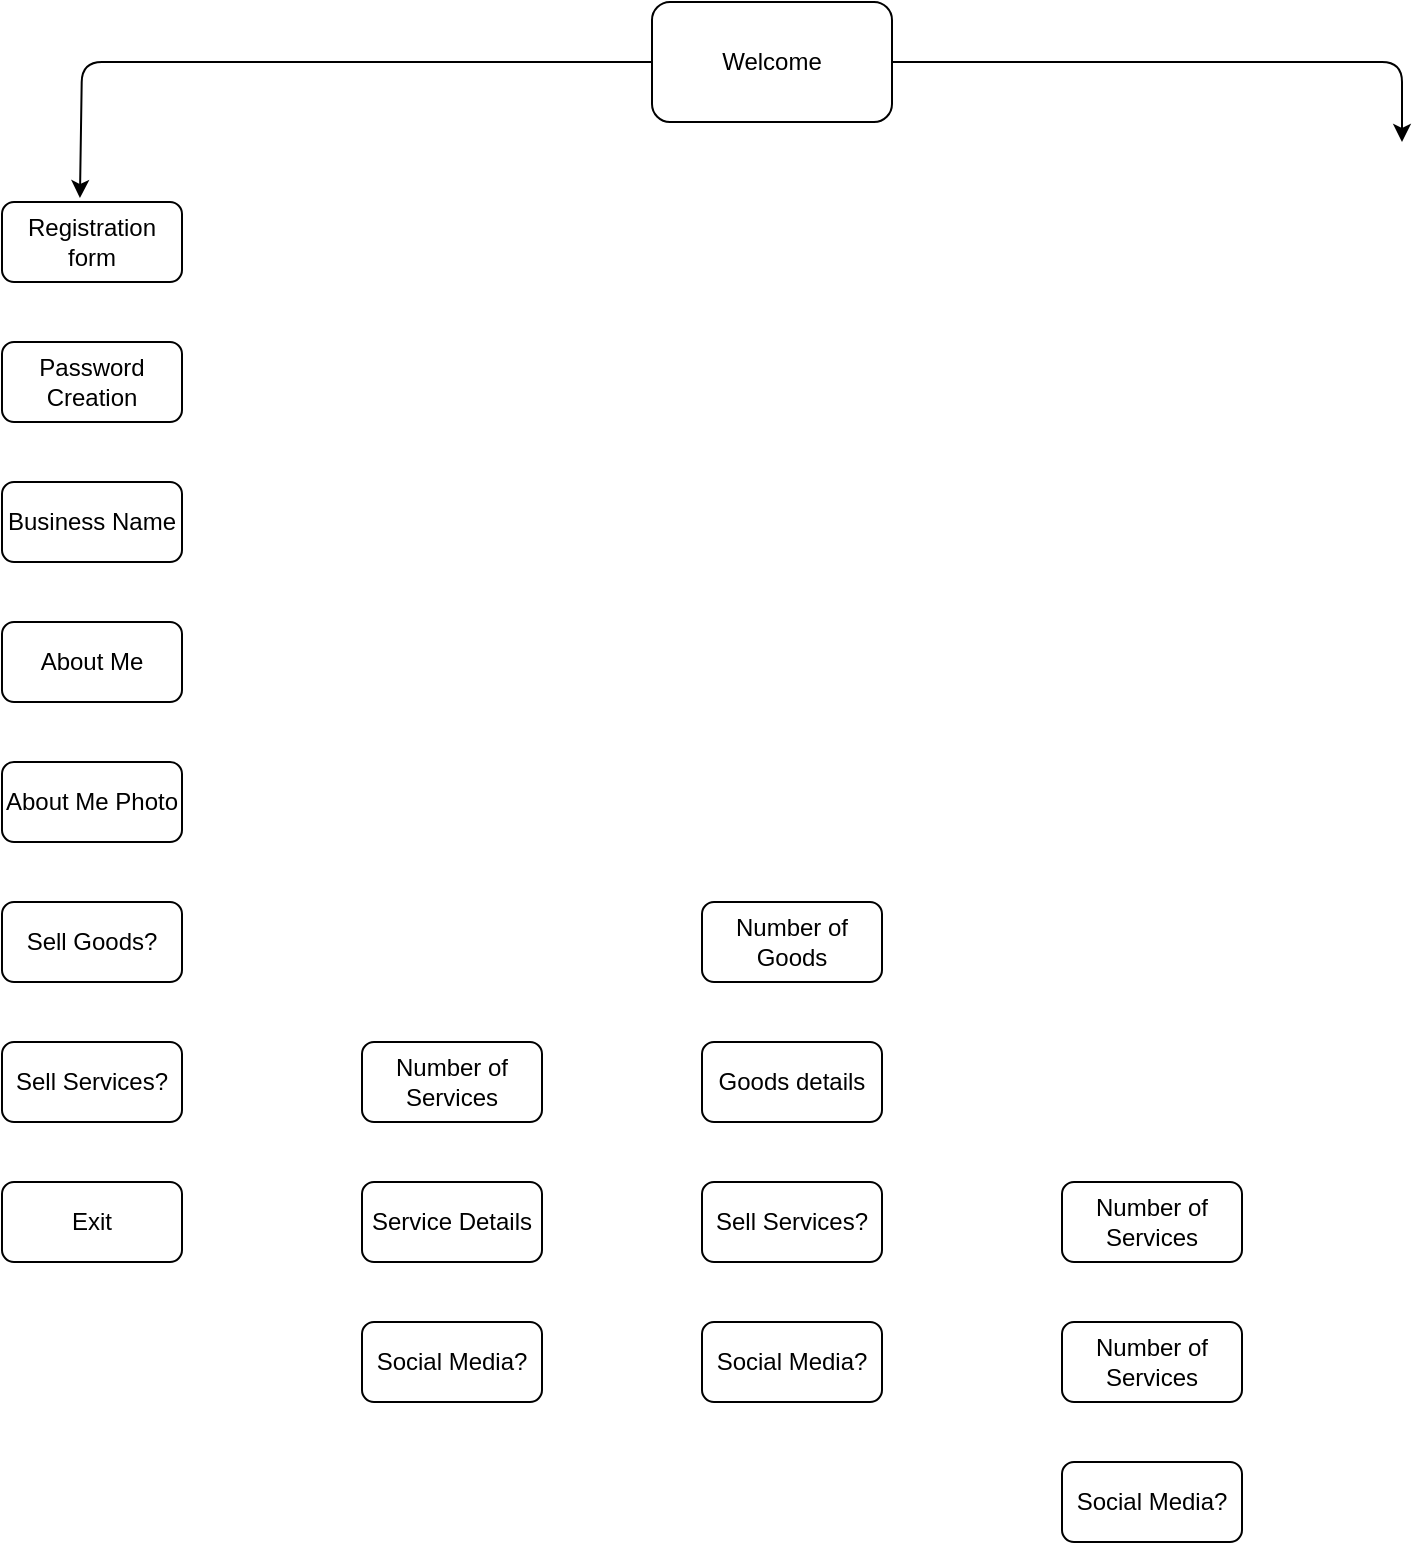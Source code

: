 <mxfile version="14.2.7" type="github">
  <diagram id="EI-SLpZy4c11w0MKUhf8" name="Page-1">
    <mxGraphModel dx="1346" dy="639" grid="1" gridSize="10" guides="1" tooltips="1" connect="1" arrows="1" fold="1" page="1" pageScale="1" pageWidth="850" pageHeight="1100" math="0" shadow="0">
      <root>
        <mxCell id="0" />
        <mxCell id="1" parent="0" />
        <mxCell id="GBD44H0l0N1KtUBJfBsn-1" value="Welcome" style="rounded=1;whiteSpace=wrap;html=1;" parent="1" vertex="1">
          <mxGeometry x="365" y="20" width="120" height="60" as="geometry" />
        </mxCell>
        <mxCell id="GBD44H0l0N1KtUBJfBsn-8" value="Registration form" style="rounded=1;whiteSpace=wrap;html=1;" parent="1" vertex="1">
          <mxGeometry x="40" y="120" width="90" height="40" as="geometry" />
        </mxCell>
        <mxCell id="GBD44H0l0N1KtUBJfBsn-32" value="" style="endArrow=classic;html=1;entryX=0.433;entryY=-0.05;entryDx=0;entryDy=0;entryPerimeter=0;exitX=0;exitY=0.5;exitDx=0;exitDy=0;" parent="1" source="GBD44H0l0N1KtUBJfBsn-1" target="GBD44H0l0N1KtUBJfBsn-8" edge="1">
          <mxGeometry width="50" height="50" relative="1" as="geometry">
            <mxPoint x="360" y="50" as="sourcePoint" />
            <mxPoint x="84" y="120" as="targetPoint" />
            <Array as="points">
              <mxPoint x="80" y="50" />
            </Array>
          </mxGeometry>
        </mxCell>
        <mxCell id="GBD44H0l0N1KtUBJfBsn-33" value="" style="endArrow=classic;html=1;" parent="1" edge="1">
          <mxGeometry width="50" height="50" relative="1" as="geometry">
            <mxPoint x="485" y="50" as="sourcePoint" />
            <mxPoint x="740" y="90" as="targetPoint" />
            <Array as="points">
              <mxPoint x="740" y="50" />
            </Array>
          </mxGeometry>
        </mxCell>
        <mxCell id="PpAkLhA8qPiQrUPgmIep-2" value="Password Creation" style="rounded=1;whiteSpace=wrap;html=1;" vertex="1" parent="1">
          <mxGeometry x="40" y="190" width="90" height="40" as="geometry" />
        </mxCell>
        <mxCell id="PpAkLhA8qPiQrUPgmIep-3" value="Business Name" style="rounded=1;whiteSpace=wrap;html=1;" vertex="1" parent="1">
          <mxGeometry x="40" y="260" width="90" height="40" as="geometry" />
        </mxCell>
        <mxCell id="PpAkLhA8qPiQrUPgmIep-4" value="About Me" style="rounded=1;whiteSpace=wrap;html=1;" vertex="1" parent="1">
          <mxGeometry x="40" y="330" width="90" height="40" as="geometry" />
        </mxCell>
        <mxCell id="PpAkLhA8qPiQrUPgmIep-5" value="About Me Photo" style="rounded=1;whiteSpace=wrap;html=1;" vertex="1" parent="1">
          <mxGeometry x="40" y="400" width="90" height="40" as="geometry" />
        </mxCell>
        <mxCell id="PpAkLhA8qPiQrUPgmIep-6" value="Sell Goods?" style="rounded=1;whiteSpace=wrap;html=1;" vertex="1" parent="1">
          <mxGeometry x="40" y="470" width="90" height="40" as="geometry" />
        </mxCell>
        <mxCell id="PpAkLhA8qPiQrUPgmIep-7" value="Sell Services?" style="rounded=1;whiteSpace=wrap;html=1;" vertex="1" parent="1">
          <mxGeometry x="40" y="540" width="90" height="40" as="geometry" />
        </mxCell>
        <mxCell id="PpAkLhA8qPiQrUPgmIep-8" value="Exit" style="rounded=1;whiteSpace=wrap;html=1;" vertex="1" parent="1">
          <mxGeometry x="40" y="610" width="90" height="40" as="geometry" />
        </mxCell>
        <mxCell id="PpAkLhA8qPiQrUPgmIep-9" value="Number of Goods" style="rounded=1;whiteSpace=wrap;html=1;" vertex="1" parent="1">
          <mxGeometry x="390" y="470" width="90" height="40" as="geometry" />
        </mxCell>
        <mxCell id="PpAkLhA8qPiQrUPgmIep-10" value="Goods details" style="rounded=1;whiteSpace=wrap;html=1;" vertex="1" parent="1">
          <mxGeometry x="390" y="540" width="90" height="40" as="geometry" />
        </mxCell>
        <mxCell id="PpAkLhA8qPiQrUPgmIep-11" value="Sell Services?" style="rounded=1;whiteSpace=wrap;html=1;" vertex="1" parent="1">
          <mxGeometry x="390" y="610" width="90" height="40" as="geometry" />
        </mxCell>
        <mxCell id="PpAkLhA8qPiQrUPgmIep-12" value="Number of Services" style="rounded=1;whiteSpace=wrap;html=1;" vertex="1" parent="1">
          <mxGeometry x="220" y="540" width="90" height="40" as="geometry" />
        </mxCell>
        <mxCell id="PpAkLhA8qPiQrUPgmIep-13" value="Service Details" style="rounded=1;whiteSpace=wrap;html=1;" vertex="1" parent="1">
          <mxGeometry x="220" y="610" width="90" height="40" as="geometry" />
        </mxCell>
        <mxCell id="PpAkLhA8qPiQrUPgmIep-14" value="Number of Services" style="rounded=1;whiteSpace=wrap;html=1;" vertex="1" parent="1">
          <mxGeometry x="570" y="610" width="90" height="40" as="geometry" />
        </mxCell>
        <mxCell id="PpAkLhA8qPiQrUPgmIep-15" value="Number of Services" style="rounded=1;whiteSpace=wrap;html=1;" vertex="1" parent="1">
          <mxGeometry x="570" y="680" width="90" height="40" as="geometry" />
        </mxCell>
        <mxCell id="PpAkLhA8qPiQrUPgmIep-16" value="Social Media?" style="rounded=1;whiteSpace=wrap;html=1;" vertex="1" parent="1">
          <mxGeometry x="390" y="680" width="90" height="40" as="geometry" />
        </mxCell>
        <mxCell id="PpAkLhA8qPiQrUPgmIep-17" value="Social Media?" style="rounded=1;whiteSpace=wrap;html=1;" vertex="1" parent="1">
          <mxGeometry x="570" y="750" width="90" height="40" as="geometry" />
        </mxCell>
        <mxCell id="PpAkLhA8qPiQrUPgmIep-18" value="Social Media?" style="rounded=1;whiteSpace=wrap;html=1;" vertex="1" parent="1">
          <mxGeometry x="220" y="680" width="90" height="40" as="geometry" />
        </mxCell>
      </root>
    </mxGraphModel>
  </diagram>
</mxfile>
